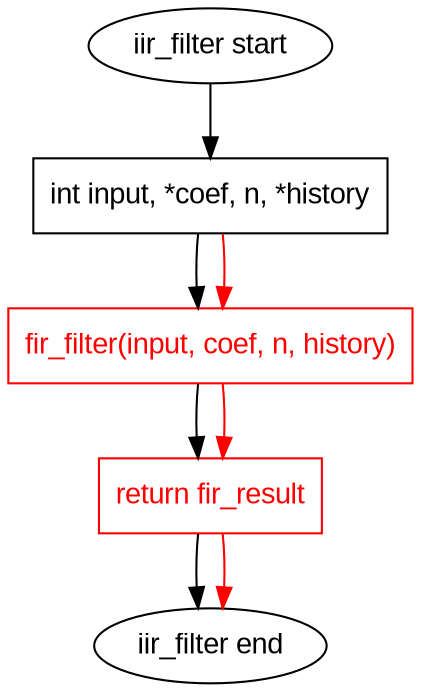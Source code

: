 digraph iir_filter {
    rankdir=TB;
    node [shape=box, fontname=Arial];
    edge [fontname=Arial];

    start [label="iir_filter start", shape=ellipse];
    end [label="iir_filter end", shape=ellipse];
    
    // Declaração de variáveis
    decl [label="int input, *coef, n, *history"];
    
    // Chamada para fir_filter
    fir_call [label="fir_filter(input, coef, n, history)"];
    
    // Retorno
    return [label="return fir_result"];
    
    // Conexões
    start -> decl;
    decl -> fir_call;
    fir_call -> return;
    return -> end;
    
    // Caminho inviável - função não implementada
    fir_call [color=red, fontcolor=red];
    return [color=red, fontcolor=red];
    decl -> fir_call [color=red, fontcolor=red];
    fir_call -> return [color=red, fontcolor=red];
    return -> end [color=red, fontcolor=red];
}
